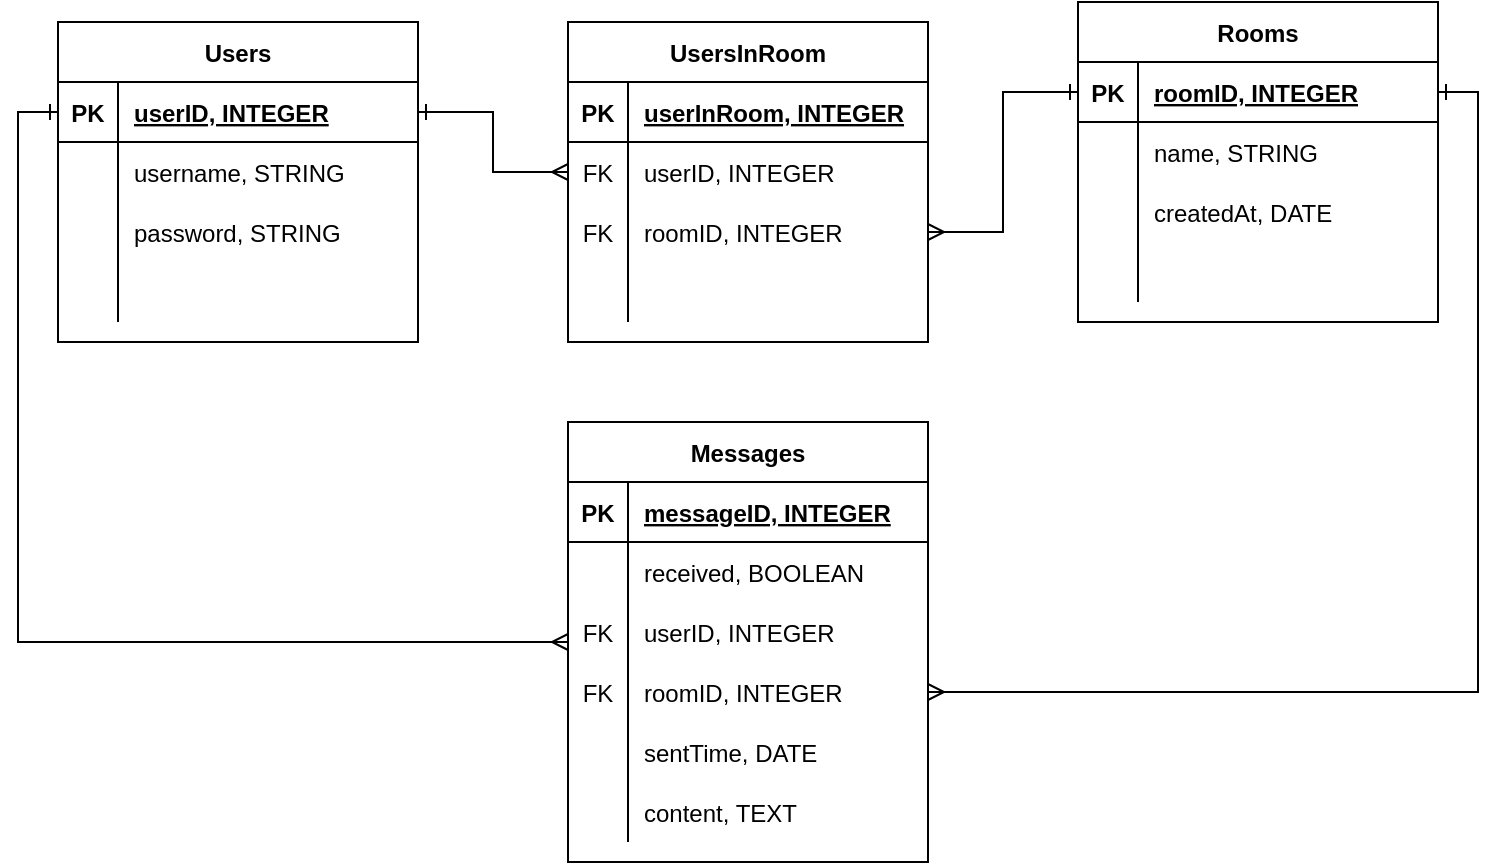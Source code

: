 <mxfile version="14.8.5" type="device"><diagram id="R2lEEEUBdFMjLlhIrx00" name="Page-1"><mxGraphModel dx="938" dy="623" grid="1" gridSize="10" guides="1" tooltips="1" connect="1" arrows="1" fold="1" page="1" pageScale="1" pageWidth="850" pageHeight="1100" math="0" shadow="0" extFonts="Permanent Marker^https://fonts.googleapis.com/css?family=Permanent+Marker"><root><mxCell id="0"/><mxCell id="1" parent="0"/><mxCell id="nMdnGFFqpPh09rWbRcEe-1" value="Users" style="shape=table;startSize=30;container=1;collapsible=1;childLayout=tableLayout;fixedRows=1;rowLines=0;fontStyle=1;align=center;resizeLast=1;" vertex="1" parent="1"><mxGeometry x="80" y="120" width="180" height="160" as="geometry"/></mxCell><mxCell id="nMdnGFFqpPh09rWbRcEe-2" value="" style="shape=partialRectangle;collapsible=0;dropTarget=0;pointerEvents=0;fillColor=none;top=0;left=0;bottom=1;right=0;points=[[0,0.5],[1,0.5]];portConstraint=eastwest;" vertex="1" parent="nMdnGFFqpPh09rWbRcEe-1"><mxGeometry y="30" width="180" height="30" as="geometry"/></mxCell><mxCell id="nMdnGFFqpPh09rWbRcEe-3" value="PK" style="shape=partialRectangle;connectable=0;fillColor=none;top=0;left=0;bottom=0;right=0;fontStyle=1;overflow=hidden;" vertex="1" parent="nMdnGFFqpPh09rWbRcEe-2"><mxGeometry width="30" height="30" as="geometry"/></mxCell><mxCell id="nMdnGFFqpPh09rWbRcEe-4" value="userID, INTEGER" style="shape=partialRectangle;connectable=0;fillColor=none;top=0;left=0;bottom=0;right=0;align=left;spacingLeft=6;fontStyle=5;overflow=hidden;" vertex="1" parent="nMdnGFFqpPh09rWbRcEe-2"><mxGeometry x="30" width="150" height="30" as="geometry"/></mxCell><mxCell id="nMdnGFFqpPh09rWbRcEe-5" value="" style="shape=partialRectangle;collapsible=0;dropTarget=0;pointerEvents=0;fillColor=none;top=0;left=0;bottom=0;right=0;points=[[0,0.5],[1,0.5]];portConstraint=eastwest;" vertex="1" parent="nMdnGFFqpPh09rWbRcEe-1"><mxGeometry y="60" width="180" height="30" as="geometry"/></mxCell><mxCell id="nMdnGFFqpPh09rWbRcEe-6" value="" style="shape=partialRectangle;connectable=0;fillColor=none;top=0;left=0;bottom=0;right=0;editable=1;overflow=hidden;" vertex="1" parent="nMdnGFFqpPh09rWbRcEe-5"><mxGeometry width="30" height="30" as="geometry"/></mxCell><mxCell id="nMdnGFFqpPh09rWbRcEe-7" value="username, STRING" style="shape=partialRectangle;connectable=0;fillColor=none;top=0;left=0;bottom=0;right=0;align=left;spacingLeft=6;overflow=hidden;" vertex="1" parent="nMdnGFFqpPh09rWbRcEe-5"><mxGeometry x="30" width="150" height="30" as="geometry"/></mxCell><mxCell id="nMdnGFFqpPh09rWbRcEe-8" value="" style="shape=partialRectangle;collapsible=0;dropTarget=0;pointerEvents=0;fillColor=none;top=0;left=0;bottom=0;right=0;points=[[0,0.5],[1,0.5]];portConstraint=eastwest;" vertex="1" parent="nMdnGFFqpPh09rWbRcEe-1"><mxGeometry y="90" width="180" height="30" as="geometry"/></mxCell><mxCell id="nMdnGFFqpPh09rWbRcEe-9" value="" style="shape=partialRectangle;connectable=0;fillColor=none;top=0;left=0;bottom=0;right=0;editable=1;overflow=hidden;" vertex="1" parent="nMdnGFFqpPh09rWbRcEe-8"><mxGeometry width="30" height="30" as="geometry"/></mxCell><mxCell id="nMdnGFFqpPh09rWbRcEe-10" value="password, STRING" style="shape=partialRectangle;connectable=0;fillColor=none;top=0;left=0;bottom=0;right=0;align=left;spacingLeft=6;overflow=hidden;" vertex="1" parent="nMdnGFFqpPh09rWbRcEe-8"><mxGeometry x="30" width="150" height="30" as="geometry"/></mxCell><mxCell id="nMdnGFFqpPh09rWbRcEe-11" value="" style="shape=partialRectangle;collapsible=0;dropTarget=0;pointerEvents=0;fillColor=none;top=0;left=0;bottom=0;right=0;points=[[0,0.5],[1,0.5]];portConstraint=eastwest;" vertex="1" parent="nMdnGFFqpPh09rWbRcEe-1"><mxGeometry y="120" width="180" height="30" as="geometry"/></mxCell><mxCell id="nMdnGFFqpPh09rWbRcEe-12" value="" style="shape=partialRectangle;connectable=0;fillColor=none;top=0;left=0;bottom=0;right=0;editable=1;overflow=hidden;" vertex="1" parent="nMdnGFFqpPh09rWbRcEe-11"><mxGeometry width="30" height="30" as="geometry"/></mxCell><mxCell id="nMdnGFFqpPh09rWbRcEe-13" value="" style="shape=partialRectangle;connectable=0;fillColor=none;top=0;left=0;bottom=0;right=0;align=left;spacingLeft=6;overflow=hidden;" vertex="1" parent="nMdnGFFqpPh09rWbRcEe-11"><mxGeometry x="30" width="150" height="30" as="geometry"/></mxCell><mxCell id="nMdnGFFqpPh09rWbRcEe-14" value="Rooms" style="shape=table;startSize=30;container=1;collapsible=1;childLayout=tableLayout;fixedRows=1;rowLines=0;fontStyle=1;align=center;resizeLast=1;" vertex="1" parent="1"><mxGeometry x="590" y="110" width="180" height="160" as="geometry"/></mxCell><mxCell id="nMdnGFFqpPh09rWbRcEe-15" value="" style="shape=partialRectangle;collapsible=0;dropTarget=0;pointerEvents=0;fillColor=none;top=0;left=0;bottom=1;right=0;points=[[0,0.5],[1,0.5]];portConstraint=eastwest;" vertex="1" parent="nMdnGFFqpPh09rWbRcEe-14"><mxGeometry y="30" width="180" height="30" as="geometry"/></mxCell><mxCell id="nMdnGFFqpPh09rWbRcEe-16" value="PK" style="shape=partialRectangle;connectable=0;fillColor=none;top=0;left=0;bottom=0;right=0;fontStyle=1;overflow=hidden;" vertex="1" parent="nMdnGFFqpPh09rWbRcEe-15"><mxGeometry width="30" height="30" as="geometry"/></mxCell><mxCell id="nMdnGFFqpPh09rWbRcEe-17" value="roomID, INTEGER" style="shape=partialRectangle;connectable=0;fillColor=none;top=0;left=0;bottom=0;right=0;align=left;spacingLeft=6;fontStyle=5;overflow=hidden;" vertex="1" parent="nMdnGFFqpPh09rWbRcEe-15"><mxGeometry x="30" width="150" height="30" as="geometry"/></mxCell><mxCell id="nMdnGFFqpPh09rWbRcEe-18" value="" style="shape=partialRectangle;collapsible=0;dropTarget=0;pointerEvents=0;fillColor=none;top=0;left=0;bottom=0;right=0;points=[[0,0.5],[1,0.5]];portConstraint=eastwest;" vertex="1" parent="nMdnGFFqpPh09rWbRcEe-14"><mxGeometry y="60" width="180" height="30" as="geometry"/></mxCell><mxCell id="nMdnGFFqpPh09rWbRcEe-19" value="" style="shape=partialRectangle;connectable=0;fillColor=none;top=0;left=0;bottom=0;right=0;editable=1;overflow=hidden;" vertex="1" parent="nMdnGFFqpPh09rWbRcEe-18"><mxGeometry width="30" height="30" as="geometry"/></mxCell><mxCell id="nMdnGFFqpPh09rWbRcEe-20" value="name, STRING" style="shape=partialRectangle;connectable=0;fillColor=none;top=0;left=0;bottom=0;right=0;align=left;spacingLeft=6;overflow=hidden;" vertex="1" parent="nMdnGFFqpPh09rWbRcEe-18"><mxGeometry x="30" width="150" height="30" as="geometry"/></mxCell><mxCell id="nMdnGFFqpPh09rWbRcEe-21" value="" style="shape=partialRectangle;collapsible=0;dropTarget=0;pointerEvents=0;fillColor=none;top=0;left=0;bottom=0;right=0;points=[[0,0.5],[1,0.5]];portConstraint=eastwest;" vertex="1" parent="nMdnGFFqpPh09rWbRcEe-14"><mxGeometry y="90" width="180" height="30" as="geometry"/></mxCell><mxCell id="nMdnGFFqpPh09rWbRcEe-22" value="" style="shape=partialRectangle;connectable=0;fillColor=none;top=0;left=0;bottom=0;right=0;editable=1;overflow=hidden;" vertex="1" parent="nMdnGFFqpPh09rWbRcEe-21"><mxGeometry width="30" height="30" as="geometry"/></mxCell><mxCell id="nMdnGFFqpPh09rWbRcEe-23" value="createdAt, DATE" style="shape=partialRectangle;connectable=0;fillColor=none;top=0;left=0;bottom=0;right=0;align=left;spacingLeft=6;overflow=hidden;" vertex="1" parent="nMdnGFFqpPh09rWbRcEe-21"><mxGeometry x="30" width="150" height="30" as="geometry"/></mxCell><mxCell id="nMdnGFFqpPh09rWbRcEe-24" value="" style="shape=partialRectangle;collapsible=0;dropTarget=0;pointerEvents=0;fillColor=none;top=0;left=0;bottom=0;right=0;points=[[0,0.5],[1,0.5]];portConstraint=eastwest;" vertex="1" parent="nMdnGFFqpPh09rWbRcEe-14"><mxGeometry y="120" width="180" height="30" as="geometry"/></mxCell><mxCell id="nMdnGFFqpPh09rWbRcEe-25" value="" style="shape=partialRectangle;connectable=0;fillColor=none;top=0;left=0;bottom=0;right=0;editable=1;overflow=hidden;" vertex="1" parent="nMdnGFFqpPh09rWbRcEe-24"><mxGeometry width="30" height="30" as="geometry"/></mxCell><mxCell id="nMdnGFFqpPh09rWbRcEe-26" value="" style="shape=partialRectangle;connectable=0;fillColor=none;top=0;left=0;bottom=0;right=0;align=left;spacingLeft=6;overflow=hidden;" vertex="1" parent="nMdnGFFqpPh09rWbRcEe-24"><mxGeometry x="30" width="150" height="30" as="geometry"/></mxCell><mxCell id="nMdnGFFqpPh09rWbRcEe-28" value="UsersInRoom" style="shape=table;startSize=30;container=1;collapsible=1;childLayout=tableLayout;fixedRows=1;rowLines=0;fontStyle=1;align=center;resizeLast=1;" vertex="1" parent="1"><mxGeometry x="335" y="120" width="180" height="160" as="geometry"/></mxCell><mxCell id="nMdnGFFqpPh09rWbRcEe-29" value="" style="shape=partialRectangle;collapsible=0;dropTarget=0;pointerEvents=0;fillColor=none;top=0;left=0;bottom=1;right=0;points=[[0,0.5],[1,0.5]];portConstraint=eastwest;" vertex="1" parent="nMdnGFFqpPh09rWbRcEe-28"><mxGeometry y="30" width="180" height="30" as="geometry"/></mxCell><mxCell id="nMdnGFFqpPh09rWbRcEe-30" value="PK" style="shape=partialRectangle;connectable=0;fillColor=none;top=0;left=0;bottom=0;right=0;fontStyle=1;overflow=hidden;" vertex="1" parent="nMdnGFFqpPh09rWbRcEe-29"><mxGeometry width="30" height="30" as="geometry"/></mxCell><mxCell id="nMdnGFFqpPh09rWbRcEe-31" value="userInRoom, INTEGER" style="shape=partialRectangle;connectable=0;fillColor=none;top=0;left=0;bottom=0;right=0;align=left;spacingLeft=6;fontStyle=5;overflow=hidden;" vertex="1" parent="nMdnGFFqpPh09rWbRcEe-29"><mxGeometry x="30" width="150" height="30" as="geometry"/></mxCell><mxCell id="nMdnGFFqpPh09rWbRcEe-32" value="" style="shape=partialRectangle;collapsible=0;dropTarget=0;pointerEvents=0;fillColor=none;top=0;left=0;bottom=0;right=0;points=[[0,0.5],[1,0.5]];portConstraint=eastwest;" vertex="1" parent="nMdnGFFqpPh09rWbRcEe-28"><mxGeometry y="60" width="180" height="30" as="geometry"/></mxCell><mxCell id="nMdnGFFqpPh09rWbRcEe-33" value="FK" style="shape=partialRectangle;connectable=0;fillColor=none;top=0;left=0;bottom=0;right=0;editable=1;overflow=hidden;" vertex="1" parent="nMdnGFFqpPh09rWbRcEe-32"><mxGeometry width="30" height="30" as="geometry"/></mxCell><mxCell id="nMdnGFFqpPh09rWbRcEe-34" value="userID, INTEGER" style="shape=partialRectangle;connectable=0;fillColor=none;top=0;left=0;bottom=0;right=0;align=left;spacingLeft=6;overflow=hidden;" vertex="1" parent="nMdnGFFqpPh09rWbRcEe-32"><mxGeometry x="30" width="150" height="30" as="geometry"/></mxCell><mxCell id="nMdnGFFqpPh09rWbRcEe-35" value="" style="shape=partialRectangle;collapsible=0;dropTarget=0;pointerEvents=0;fillColor=none;top=0;left=0;bottom=0;right=0;points=[[0,0.5],[1,0.5]];portConstraint=eastwest;" vertex="1" parent="nMdnGFFqpPh09rWbRcEe-28"><mxGeometry y="90" width="180" height="30" as="geometry"/></mxCell><mxCell id="nMdnGFFqpPh09rWbRcEe-36" value="FK" style="shape=partialRectangle;connectable=0;fillColor=none;top=0;left=0;bottom=0;right=0;editable=1;overflow=hidden;" vertex="1" parent="nMdnGFFqpPh09rWbRcEe-35"><mxGeometry width="30" height="30" as="geometry"/></mxCell><mxCell id="nMdnGFFqpPh09rWbRcEe-37" value="roomID, INTEGER" style="shape=partialRectangle;connectable=0;fillColor=none;top=0;left=0;bottom=0;right=0;align=left;spacingLeft=6;overflow=hidden;" vertex="1" parent="nMdnGFFqpPh09rWbRcEe-35"><mxGeometry x="30" width="150" height="30" as="geometry"/></mxCell><mxCell id="nMdnGFFqpPh09rWbRcEe-38" value="" style="shape=partialRectangle;collapsible=0;dropTarget=0;pointerEvents=0;fillColor=none;top=0;left=0;bottom=0;right=0;points=[[0,0.5],[1,0.5]];portConstraint=eastwest;" vertex="1" parent="nMdnGFFqpPh09rWbRcEe-28"><mxGeometry y="120" width="180" height="30" as="geometry"/></mxCell><mxCell id="nMdnGFFqpPh09rWbRcEe-39" value="" style="shape=partialRectangle;connectable=0;fillColor=none;top=0;left=0;bottom=0;right=0;editable=1;overflow=hidden;" vertex="1" parent="nMdnGFFqpPh09rWbRcEe-38"><mxGeometry width="30" height="30" as="geometry"/></mxCell><mxCell id="nMdnGFFqpPh09rWbRcEe-40" value="" style="shape=partialRectangle;connectable=0;fillColor=none;top=0;left=0;bottom=0;right=0;align=left;spacingLeft=6;overflow=hidden;" vertex="1" parent="nMdnGFFqpPh09rWbRcEe-38"><mxGeometry x="30" width="150" height="30" as="geometry"/></mxCell><mxCell id="nMdnGFFqpPh09rWbRcEe-41" style="edgeStyle=orthogonalEdgeStyle;rounded=0;orthogonalLoop=1;jettySize=auto;html=1;exitX=1;exitY=0.5;exitDx=0;exitDy=0;entryX=0;entryY=0.5;entryDx=0;entryDy=0;startArrow=ERone;startFill=0;endArrow=ERmany;endFill=0;" edge="1" parent="1" source="nMdnGFFqpPh09rWbRcEe-2" target="nMdnGFFqpPh09rWbRcEe-32"><mxGeometry relative="1" as="geometry"/></mxCell><mxCell id="nMdnGFFqpPh09rWbRcEe-42" style="edgeStyle=orthogonalEdgeStyle;rounded=0;orthogonalLoop=1;jettySize=auto;html=1;exitX=0;exitY=0.5;exitDx=0;exitDy=0;entryX=1;entryY=0.5;entryDx=0;entryDy=0;startArrow=ERone;startFill=0;endArrow=ERmany;endFill=0;" edge="1" parent="1" source="nMdnGFFqpPh09rWbRcEe-15" target="nMdnGFFqpPh09rWbRcEe-35"><mxGeometry relative="1" as="geometry"/></mxCell><mxCell id="nMdnGFFqpPh09rWbRcEe-43" value="Messages" style="shape=table;startSize=30;container=1;collapsible=1;childLayout=tableLayout;fixedRows=1;rowLines=0;fontStyle=1;align=center;resizeLast=1;" vertex="1" parent="1"><mxGeometry x="335" y="320" width="180" height="220" as="geometry"/></mxCell><mxCell id="nMdnGFFqpPh09rWbRcEe-44" value="" style="shape=partialRectangle;collapsible=0;dropTarget=0;pointerEvents=0;fillColor=none;top=0;left=0;bottom=1;right=0;points=[[0,0.5],[1,0.5]];portConstraint=eastwest;" vertex="1" parent="nMdnGFFqpPh09rWbRcEe-43"><mxGeometry y="30" width="180" height="30" as="geometry"/></mxCell><mxCell id="nMdnGFFqpPh09rWbRcEe-45" value="PK" style="shape=partialRectangle;connectable=0;fillColor=none;top=0;left=0;bottom=0;right=0;fontStyle=1;overflow=hidden;" vertex="1" parent="nMdnGFFqpPh09rWbRcEe-44"><mxGeometry width="30" height="30" as="geometry"/></mxCell><mxCell id="nMdnGFFqpPh09rWbRcEe-46" value="messageID, INTEGER" style="shape=partialRectangle;connectable=0;fillColor=none;top=0;left=0;bottom=0;right=0;align=left;spacingLeft=6;fontStyle=5;overflow=hidden;" vertex="1" parent="nMdnGFFqpPh09rWbRcEe-44"><mxGeometry x="30" width="150" height="30" as="geometry"/></mxCell><mxCell id="nMdnGFFqpPh09rWbRcEe-47" value="" style="shape=partialRectangle;collapsible=0;dropTarget=0;pointerEvents=0;fillColor=none;top=0;left=0;bottom=0;right=0;points=[[0,0.5],[1,0.5]];portConstraint=eastwest;" vertex="1" parent="nMdnGFFqpPh09rWbRcEe-43"><mxGeometry y="60" width="180" height="30" as="geometry"/></mxCell><mxCell id="nMdnGFFqpPh09rWbRcEe-48" value="" style="shape=partialRectangle;connectable=0;fillColor=none;top=0;left=0;bottom=0;right=0;editable=1;overflow=hidden;" vertex="1" parent="nMdnGFFqpPh09rWbRcEe-47"><mxGeometry width="30" height="30" as="geometry"/></mxCell><mxCell id="nMdnGFFqpPh09rWbRcEe-49" value="received, BOOLEAN" style="shape=partialRectangle;connectable=0;fillColor=none;top=0;left=0;bottom=0;right=0;align=left;spacingLeft=6;overflow=hidden;" vertex="1" parent="nMdnGFFqpPh09rWbRcEe-47"><mxGeometry x="30" width="150" height="30" as="geometry"/></mxCell><mxCell id="nMdnGFFqpPh09rWbRcEe-50" value="" style="shape=partialRectangle;collapsible=0;dropTarget=0;pointerEvents=0;fillColor=none;top=0;left=0;bottom=0;right=0;points=[[0,0.5],[1,0.5]];portConstraint=eastwest;" vertex="1" parent="nMdnGFFqpPh09rWbRcEe-43"><mxGeometry y="90" width="180" height="30" as="geometry"/></mxCell><mxCell id="nMdnGFFqpPh09rWbRcEe-51" value="FK" style="shape=partialRectangle;connectable=0;fillColor=none;top=0;left=0;bottom=0;right=0;editable=1;overflow=hidden;" vertex="1" parent="nMdnGFFqpPh09rWbRcEe-50"><mxGeometry width="30" height="30" as="geometry"/></mxCell><mxCell id="nMdnGFFqpPh09rWbRcEe-52" value="userID, INTEGER" style="shape=partialRectangle;connectable=0;fillColor=none;top=0;left=0;bottom=0;right=0;align=left;spacingLeft=6;overflow=hidden;" vertex="1" parent="nMdnGFFqpPh09rWbRcEe-50"><mxGeometry x="30" width="150" height="30" as="geometry"/></mxCell><mxCell id="nMdnGFFqpPh09rWbRcEe-53" value="" style="shape=partialRectangle;collapsible=0;dropTarget=0;pointerEvents=0;fillColor=none;top=0;left=0;bottom=0;right=0;points=[[0,0.5],[1,0.5]];portConstraint=eastwest;" vertex="1" parent="nMdnGFFqpPh09rWbRcEe-43"><mxGeometry y="120" width="180" height="30" as="geometry"/></mxCell><mxCell id="nMdnGFFqpPh09rWbRcEe-54" value="FK" style="shape=partialRectangle;connectable=0;fillColor=none;top=0;left=0;bottom=0;right=0;editable=1;overflow=hidden;" vertex="1" parent="nMdnGFFqpPh09rWbRcEe-53"><mxGeometry width="30" height="30" as="geometry"/></mxCell><mxCell id="nMdnGFFqpPh09rWbRcEe-55" value="roomID, INTEGER" style="shape=partialRectangle;connectable=0;fillColor=none;top=0;left=0;bottom=0;right=0;align=left;spacingLeft=6;overflow=hidden;" vertex="1" parent="nMdnGFFqpPh09rWbRcEe-53"><mxGeometry x="30" width="150" height="30" as="geometry"/></mxCell><mxCell id="nMdnGFFqpPh09rWbRcEe-57" style="shape=partialRectangle;collapsible=0;dropTarget=0;pointerEvents=0;fillColor=none;top=0;left=0;bottom=0;right=0;points=[[0,0.5],[1,0.5]];portConstraint=eastwest;" vertex="1" parent="nMdnGFFqpPh09rWbRcEe-43"><mxGeometry y="150" width="180" height="30" as="geometry"/></mxCell><mxCell id="nMdnGFFqpPh09rWbRcEe-58" style="shape=partialRectangle;connectable=0;fillColor=none;top=0;left=0;bottom=0;right=0;editable=1;overflow=hidden;" vertex="1" parent="nMdnGFFqpPh09rWbRcEe-57"><mxGeometry width="30" height="30" as="geometry"/></mxCell><mxCell id="nMdnGFFqpPh09rWbRcEe-59" value="sentTime, DATE" style="shape=partialRectangle;connectable=0;fillColor=none;top=0;left=0;bottom=0;right=0;align=left;spacingLeft=6;overflow=hidden;" vertex="1" parent="nMdnGFFqpPh09rWbRcEe-57"><mxGeometry x="30" width="150" height="30" as="geometry"/></mxCell><mxCell id="nMdnGFFqpPh09rWbRcEe-60" style="shape=partialRectangle;collapsible=0;dropTarget=0;pointerEvents=0;fillColor=none;top=0;left=0;bottom=0;right=0;points=[[0,0.5],[1,0.5]];portConstraint=eastwest;" vertex="1" parent="nMdnGFFqpPh09rWbRcEe-43"><mxGeometry y="180" width="180" height="30" as="geometry"/></mxCell><mxCell id="nMdnGFFqpPh09rWbRcEe-61" style="shape=partialRectangle;connectable=0;fillColor=none;top=0;left=0;bottom=0;right=0;editable=1;overflow=hidden;" vertex="1" parent="nMdnGFFqpPh09rWbRcEe-60"><mxGeometry width="30" height="30" as="geometry"/></mxCell><mxCell id="nMdnGFFqpPh09rWbRcEe-62" value="content, TEXT" style="shape=partialRectangle;connectable=0;fillColor=none;top=0;left=0;bottom=0;right=0;align=left;spacingLeft=6;overflow=hidden;" vertex="1" parent="nMdnGFFqpPh09rWbRcEe-60"><mxGeometry x="30" width="150" height="30" as="geometry"/></mxCell><mxCell id="nMdnGFFqpPh09rWbRcEe-63" style="edgeStyle=orthogonalEdgeStyle;rounded=0;orthogonalLoop=1;jettySize=auto;html=1;exitX=0;exitY=0.5;exitDx=0;exitDy=0;entryX=0;entryY=0.5;entryDx=0;entryDy=0;startArrow=ERone;startFill=0;endArrow=ERmany;endFill=0;" edge="1" parent="1" source="nMdnGFFqpPh09rWbRcEe-2" target="nMdnGFFqpPh09rWbRcEe-43"><mxGeometry relative="1" as="geometry"/></mxCell><mxCell id="nMdnGFFqpPh09rWbRcEe-65" style="edgeStyle=orthogonalEdgeStyle;rounded=0;orthogonalLoop=1;jettySize=auto;html=1;exitX=1;exitY=0.5;exitDx=0;exitDy=0;entryX=1;entryY=0.5;entryDx=0;entryDy=0;startArrow=ERone;startFill=0;endArrow=ERmany;endFill=0;" edge="1" parent="1" source="nMdnGFFqpPh09rWbRcEe-15" target="nMdnGFFqpPh09rWbRcEe-53"><mxGeometry relative="1" as="geometry"/></mxCell></root></mxGraphModel></diagram></mxfile>